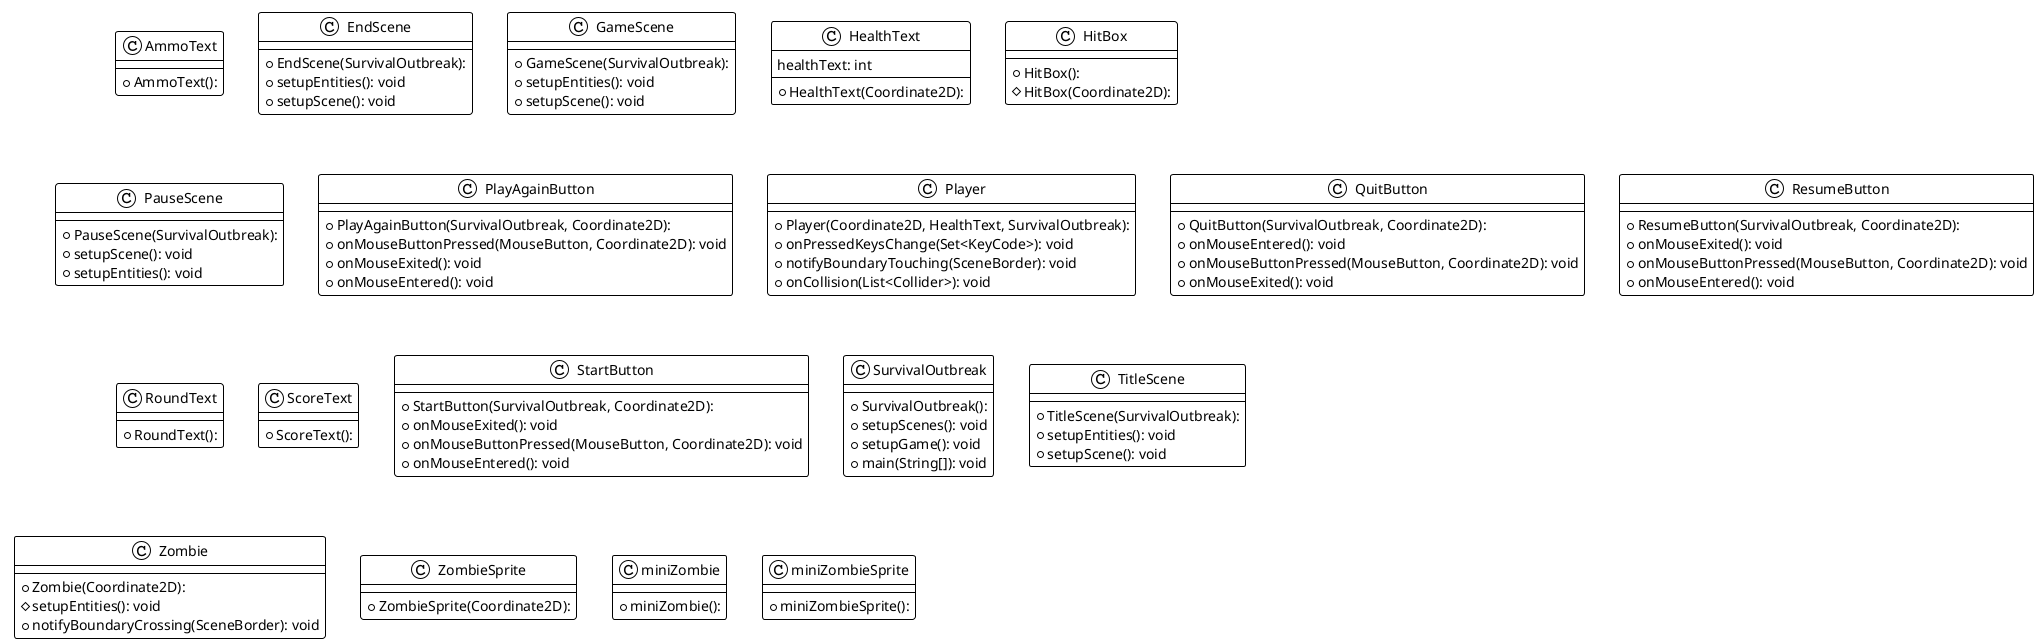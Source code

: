 @startuml

!theme plain
top to bottom direction
skinparam linetype ortho

class AmmoText {
  + AmmoText(): 
}
class EndScene {
  + EndScene(SurvivalOutbreak): 
  + setupEntities(): void
  + setupScene(): void
}
class GameScene {
  + GameScene(SurvivalOutbreak): 
  + setupEntities(): void
  + setupScene(): void
}
class HealthText {
  + HealthText(Coordinate2D): 
   healthText: int
}
class HitBox {
  + HitBox(): 
}
class HitBox {
  # HitBox(Coordinate2D): 
}
class PauseScene {
  + PauseScene(SurvivalOutbreak): 
  + setupScene(): void
  + setupEntities(): void
}
class PlayAgainButton {
  + PlayAgainButton(SurvivalOutbreak, Coordinate2D): 
  + onMouseButtonPressed(MouseButton, Coordinate2D): void
  + onMouseExited(): void
  + onMouseEntered(): void
}
class Player {
  + Player(Coordinate2D, HealthText, SurvivalOutbreak): 
  + onPressedKeysChange(Set<KeyCode>): void
  + notifyBoundaryTouching(SceneBorder): void
  + onCollision(List<Collider>): void
}
class QuitButton {
  + QuitButton(SurvivalOutbreak, Coordinate2D): 
  + onMouseEntered(): void
  + onMouseButtonPressed(MouseButton, Coordinate2D): void
  + onMouseExited(): void
}
class ResumeButton {
  + ResumeButton(SurvivalOutbreak, Coordinate2D): 
  + onMouseExited(): void
  + onMouseButtonPressed(MouseButton, Coordinate2D): void
  + onMouseEntered(): void
}
class RoundText {
  + RoundText(): 
}
class ScoreText {
  + ScoreText(): 
}
class StartButton {
  + StartButton(SurvivalOutbreak, Coordinate2D): 
  + onMouseExited(): void
  + onMouseButtonPressed(MouseButton, Coordinate2D): void
  + onMouseEntered(): void
}
class SurvivalOutbreak {
  + SurvivalOutbreak(): 
  + setupScenes(): void
  + setupGame(): void
  + main(String[]): void
}
class TitleScene {
  + TitleScene(SurvivalOutbreak): 
  + setupEntities(): void
  + setupScene(): void
}
class Zombie {
  + Zombie(Coordinate2D): 
  # setupEntities(): void
  + notifyBoundaryCrossing(SceneBorder): void
}
class ZombieSprite {
  + ZombieSprite(Coordinate2D): 
}
class miniZombie {
  + miniZombie(): 
}
class miniZombieSprite {
  + miniZombieSprite(): 
}

@enduml
